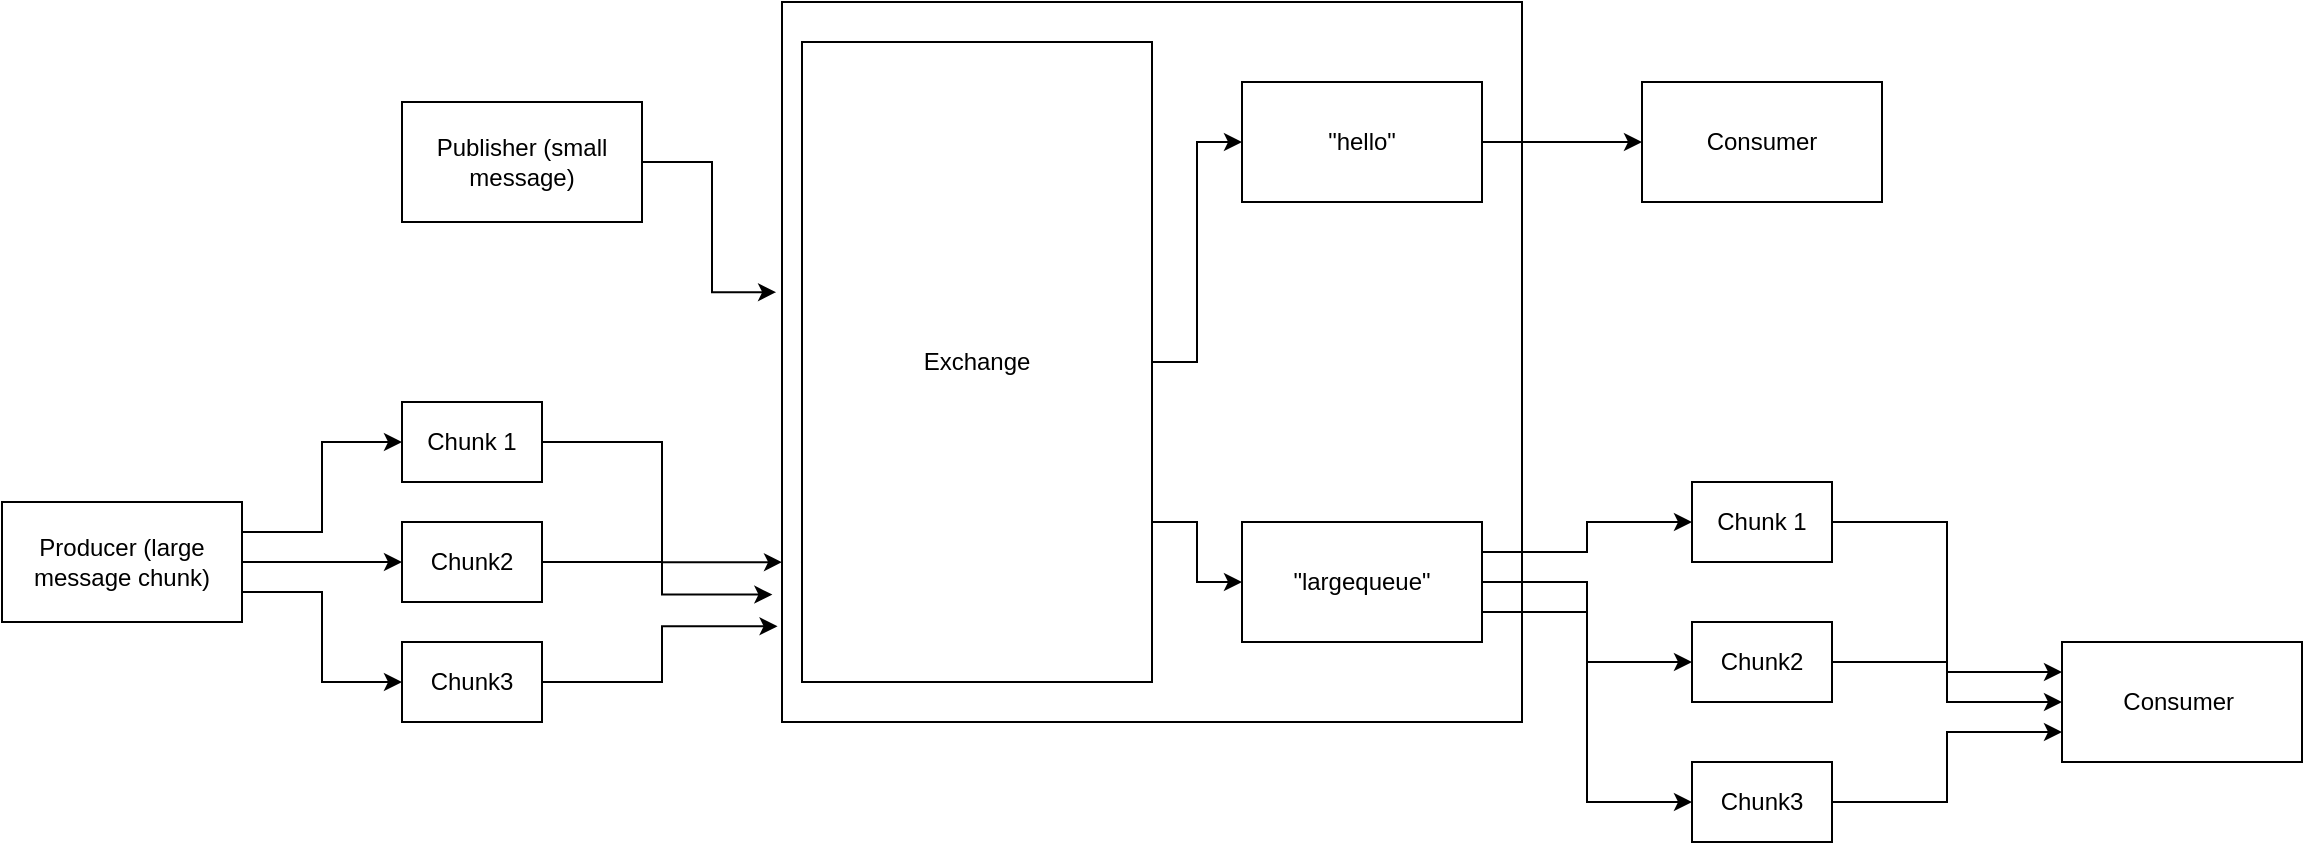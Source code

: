 <mxfile version="21.2.9" type="device">
  <diagram name="Page-1" id="OFuhhYnrqWaD3bbH-wKK">
    <mxGraphModel dx="1900" dy="549" grid="1" gridSize="10" guides="1" tooltips="1" connect="1" arrows="1" fold="1" page="1" pageScale="1" pageWidth="850" pageHeight="1100" math="0" shadow="0">
      <root>
        <mxCell id="0" />
        <mxCell id="1" parent="0" />
        <mxCell id="5a0yQxyCi-vurzbOVqzf-12" style="edgeStyle=orthogonalEdgeStyle;rounded=0;orthogonalLoop=1;jettySize=auto;html=1;exitX=1;exitY=0.5;exitDx=0;exitDy=0;entryX=-0.008;entryY=0.403;entryDx=0;entryDy=0;entryPerimeter=0;" edge="1" parent="1" source="5a0yQxyCi-vurzbOVqzf-2" target="5a0yQxyCi-vurzbOVqzf-8">
          <mxGeometry relative="1" as="geometry" />
        </mxCell>
        <mxCell id="5a0yQxyCi-vurzbOVqzf-2" value="Publisher (small message)" style="rounded=0;whiteSpace=wrap;html=1;" vertex="1" parent="1">
          <mxGeometry x="70" y="90" width="120" height="60" as="geometry" />
        </mxCell>
        <mxCell id="5a0yQxyCi-vurzbOVqzf-8" value="" style="rounded=0;whiteSpace=wrap;html=1;" vertex="1" parent="1">
          <mxGeometry x="260" y="40" width="370" height="360" as="geometry" />
        </mxCell>
        <mxCell id="5a0yQxyCi-vurzbOVqzf-13" style="edgeStyle=orthogonalEdgeStyle;rounded=0;orthogonalLoop=1;jettySize=auto;html=1;exitX=1;exitY=0.5;exitDx=0;exitDy=0;entryX=0;entryY=0.5;entryDx=0;entryDy=0;" edge="1" parent="1" source="5a0yQxyCi-vurzbOVqzf-9" target="5a0yQxyCi-vurzbOVqzf-10">
          <mxGeometry relative="1" as="geometry" />
        </mxCell>
        <mxCell id="5a0yQxyCi-vurzbOVqzf-25" style="edgeStyle=orthogonalEdgeStyle;rounded=0;orthogonalLoop=1;jettySize=auto;html=1;exitX=1;exitY=0.75;exitDx=0;exitDy=0;entryX=0;entryY=0.5;entryDx=0;entryDy=0;" edge="1" parent="1" source="5a0yQxyCi-vurzbOVqzf-9" target="5a0yQxyCi-vurzbOVqzf-23">
          <mxGeometry relative="1" as="geometry" />
        </mxCell>
        <mxCell id="5a0yQxyCi-vurzbOVqzf-9" value="Exchange" style="rounded=0;whiteSpace=wrap;html=1;" vertex="1" parent="1">
          <mxGeometry x="270" y="60" width="175" height="320" as="geometry" />
        </mxCell>
        <mxCell id="5a0yQxyCi-vurzbOVqzf-16" style="edgeStyle=orthogonalEdgeStyle;rounded=0;orthogonalLoop=1;jettySize=auto;html=1;exitX=1;exitY=0.5;exitDx=0;exitDy=0;entryX=0;entryY=0.5;entryDx=0;entryDy=0;" edge="1" parent="1" source="5a0yQxyCi-vurzbOVqzf-10" target="5a0yQxyCi-vurzbOVqzf-14">
          <mxGeometry relative="1" as="geometry" />
        </mxCell>
        <mxCell id="5a0yQxyCi-vurzbOVqzf-10" value="&quot;hello&quot;" style="rounded=0;whiteSpace=wrap;html=1;" vertex="1" parent="1">
          <mxGeometry x="490" y="80" width="120" height="60" as="geometry" />
        </mxCell>
        <mxCell id="5a0yQxyCi-vurzbOVqzf-14" value="Consumer" style="rounded=0;whiteSpace=wrap;html=1;" vertex="1" parent="1">
          <mxGeometry x="690" y="80" width="120" height="60" as="geometry" />
        </mxCell>
        <mxCell id="5a0yQxyCi-vurzbOVqzf-35" style="edgeStyle=orthogonalEdgeStyle;rounded=0;orthogonalLoop=1;jettySize=auto;html=1;exitX=1;exitY=0.5;exitDx=0;exitDy=0;entryX=0;entryY=0.5;entryDx=0;entryDy=0;" edge="1" parent="1" source="5a0yQxyCi-vurzbOVqzf-17" target="5a0yQxyCi-vurzbOVqzf-33">
          <mxGeometry relative="1" as="geometry" />
        </mxCell>
        <mxCell id="5a0yQxyCi-vurzbOVqzf-36" style="edgeStyle=orthogonalEdgeStyle;rounded=0;orthogonalLoop=1;jettySize=auto;html=1;exitX=1;exitY=0.25;exitDx=0;exitDy=0;entryX=0;entryY=0.5;entryDx=0;entryDy=0;" edge="1" parent="1" source="5a0yQxyCi-vurzbOVqzf-17" target="5a0yQxyCi-vurzbOVqzf-32">
          <mxGeometry relative="1" as="geometry" />
        </mxCell>
        <mxCell id="5a0yQxyCi-vurzbOVqzf-37" style="edgeStyle=orthogonalEdgeStyle;rounded=0;orthogonalLoop=1;jettySize=auto;html=1;exitX=1;exitY=0.75;exitDx=0;exitDy=0;entryX=0;entryY=0.5;entryDx=0;entryDy=0;" edge="1" parent="1" source="5a0yQxyCi-vurzbOVqzf-17" target="5a0yQxyCi-vurzbOVqzf-34">
          <mxGeometry relative="1" as="geometry" />
        </mxCell>
        <mxCell id="5a0yQxyCi-vurzbOVqzf-17" value="Producer (large message chunk)" style="rounded=0;whiteSpace=wrap;html=1;" vertex="1" parent="1">
          <mxGeometry x="-130" y="290" width="120" height="60" as="geometry" />
        </mxCell>
        <mxCell id="5a0yQxyCi-vurzbOVqzf-49" style="edgeStyle=orthogonalEdgeStyle;rounded=0;orthogonalLoop=1;jettySize=auto;html=1;exitX=1;exitY=0.25;exitDx=0;exitDy=0;" edge="1" parent="1" source="5a0yQxyCi-vurzbOVqzf-23" target="5a0yQxyCi-vurzbOVqzf-45">
          <mxGeometry relative="1" as="geometry" />
        </mxCell>
        <mxCell id="5a0yQxyCi-vurzbOVqzf-50" style="edgeStyle=orthogonalEdgeStyle;rounded=0;orthogonalLoop=1;jettySize=auto;html=1;exitX=1;exitY=0.5;exitDx=0;exitDy=0;entryX=0;entryY=0.5;entryDx=0;entryDy=0;" edge="1" parent="1" source="5a0yQxyCi-vurzbOVqzf-23" target="5a0yQxyCi-vurzbOVqzf-46">
          <mxGeometry relative="1" as="geometry" />
        </mxCell>
        <mxCell id="5a0yQxyCi-vurzbOVqzf-51" style="edgeStyle=orthogonalEdgeStyle;rounded=0;orthogonalLoop=1;jettySize=auto;html=1;exitX=1;exitY=0.75;exitDx=0;exitDy=0;entryX=0;entryY=0.5;entryDx=0;entryDy=0;" edge="1" parent="1" source="5a0yQxyCi-vurzbOVqzf-23" target="5a0yQxyCi-vurzbOVqzf-47">
          <mxGeometry relative="1" as="geometry" />
        </mxCell>
        <mxCell id="5a0yQxyCi-vurzbOVqzf-23" value="&quot;largequeue&quot;" style="rounded=0;whiteSpace=wrap;html=1;" vertex="1" parent="1">
          <mxGeometry x="490" y="300" width="120" height="60" as="geometry" />
        </mxCell>
        <mxCell id="5a0yQxyCi-vurzbOVqzf-26" value="Consumer&amp;nbsp;" style="rounded=0;whiteSpace=wrap;html=1;" vertex="1" parent="1">
          <mxGeometry x="900" y="360" width="120" height="60" as="geometry" />
        </mxCell>
        <mxCell id="5a0yQxyCi-vurzbOVqzf-40" style="edgeStyle=orthogonalEdgeStyle;rounded=0;orthogonalLoop=1;jettySize=auto;html=1;exitX=1;exitY=0.5;exitDx=0;exitDy=0;entryX=0;entryY=0.778;entryDx=0;entryDy=0;entryPerimeter=0;" edge="1" parent="1" source="5a0yQxyCi-vurzbOVqzf-32" target="5a0yQxyCi-vurzbOVqzf-8">
          <mxGeometry relative="1" as="geometry" />
        </mxCell>
        <mxCell id="5a0yQxyCi-vurzbOVqzf-32" value="Chunk 1" style="rounded=0;whiteSpace=wrap;html=1;" vertex="1" parent="1">
          <mxGeometry x="70" y="240" width="70" height="40" as="geometry" />
        </mxCell>
        <mxCell id="5a0yQxyCi-vurzbOVqzf-43" style="edgeStyle=orthogonalEdgeStyle;rounded=0;orthogonalLoop=1;jettySize=auto;html=1;exitX=1;exitY=0.5;exitDx=0;exitDy=0;entryX=-0.013;entryY=0.823;entryDx=0;entryDy=0;entryPerimeter=0;" edge="1" parent="1" source="5a0yQxyCi-vurzbOVqzf-33" target="5a0yQxyCi-vurzbOVqzf-8">
          <mxGeometry relative="1" as="geometry" />
        </mxCell>
        <mxCell id="5a0yQxyCi-vurzbOVqzf-33" value="Chunk2" style="rounded=0;whiteSpace=wrap;html=1;" vertex="1" parent="1">
          <mxGeometry x="70" y="300" width="70" height="40" as="geometry" />
        </mxCell>
        <mxCell id="5a0yQxyCi-vurzbOVqzf-44" style="edgeStyle=orthogonalEdgeStyle;rounded=0;orthogonalLoop=1;jettySize=auto;html=1;exitX=1;exitY=0.5;exitDx=0;exitDy=0;entryX=-0.006;entryY=0.867;entryDx=0;entryDy=0;entryPerimeter=0;" edge="1" parent="1" source="5a0yQxyCi-vurzbOVqzf-34" target="5a0yQxyCi-vurzbOVqzf-8">
          <mxGeometry relative="1" as="geometry" />
        </mxCell>
        <mxCell id="5a0yQxyCi-vurzbOVqzf-34" value="Chunk3" style="rounded=0;whiteSpace=wrap;html=1;" vertex="1" parent="1">
          <mxGeometry x="70" y="360" width="70" height="40" as="geometry" />
        </mxCell>
        <mxCell id="5a0yQxyCi-vurzbOVqzf-52" style="edgeStyle=orthogonalEdgeStyle;rounded=0;orthogonalLoop=1;jettySize=auto;html=1;exitX=1;exitY=0.5;exitDx=0;exitDy=0;entryX=0;entryY=0.25;entryDx=0;entryDy=0;" edge="1" parent="1" source="5a0yQxyCi-vurzbOVqzf-45" target="5a0yQxyCi-vurzbOVqzf-26">
          <mxGeometry relative="1" as="geometry" />
        </mxCell>
        <mxCell id="5a0yQxyCi-vurzbOVqzf-45" value="Chunk 1" style="rounded=0;whiteSpace=wrap;html=1;" vertex="1" parent="1">
          <mxGeometry x="715" y="280" width="70" height="40" as="geometry" />
        </mxCell>
        <mxCell id="5a0yQxyCi-vurzbOVqzf-53" style="edgeStyle=orthogonalEdgeStyle;rounded=0;orthogonalLoop=1;jettySize=auto;html=1;exitX=1;exitY=0.5;exitDx=0;exitDy=0;entryX=0;entryY=0.5;entryDx=0;entryDy=0;" edge="1" parent="1" source="5a0yQxyCi-vurzbOVqzf-46" target="5a0yQxyCi-vurzbOVqzf-26">
          <mxGeometry relative="1" as="geometry" />
        </mxCell>
        <mxCell id="5a0yQxyCi-vurzbOVqzf-46" value="Chunk2" style="rounded=0;whiteSpace=wrap;html=1;" vertex="1" parent="1">
          <mxGeometry x="715" y="350" width="70" height="40" as="geometry" />
        </mxCell>
        <mxCell id="5a0yQxyCi-vurzbOVqzf-54" style="edgeStyle=orthogonalEdgeStyle;rounded=0;orthogonalLoop=1;jettySize=auto;html=1;exitX=1;exitY=0.5;exitDx=0;exitDy=0;entryX=0;entryY=0.75;entryDx=0;entryDy=0;" edge="1" parent="1" source="5a0yQxyCi-vurzbOVqzf-47" target="5a0yQxyCi-vurzbOVqzf-26">
          <mxGeometry relative="1" as="geometry" />
        </mxCell>
        <mxCell id="5a0yQxyCi-vurzbOVqzf-47" value="Chunk3" style="rounded=0;whiteSpace=wrap;html=1;" vertex="1" parent="1">
          <mxGeometry x="715" y="420" width="70" height="40" as="geometry" />
        </mxCell>
      </root>
    </mxGraphModel>
  </diagram>
</mxfile>
